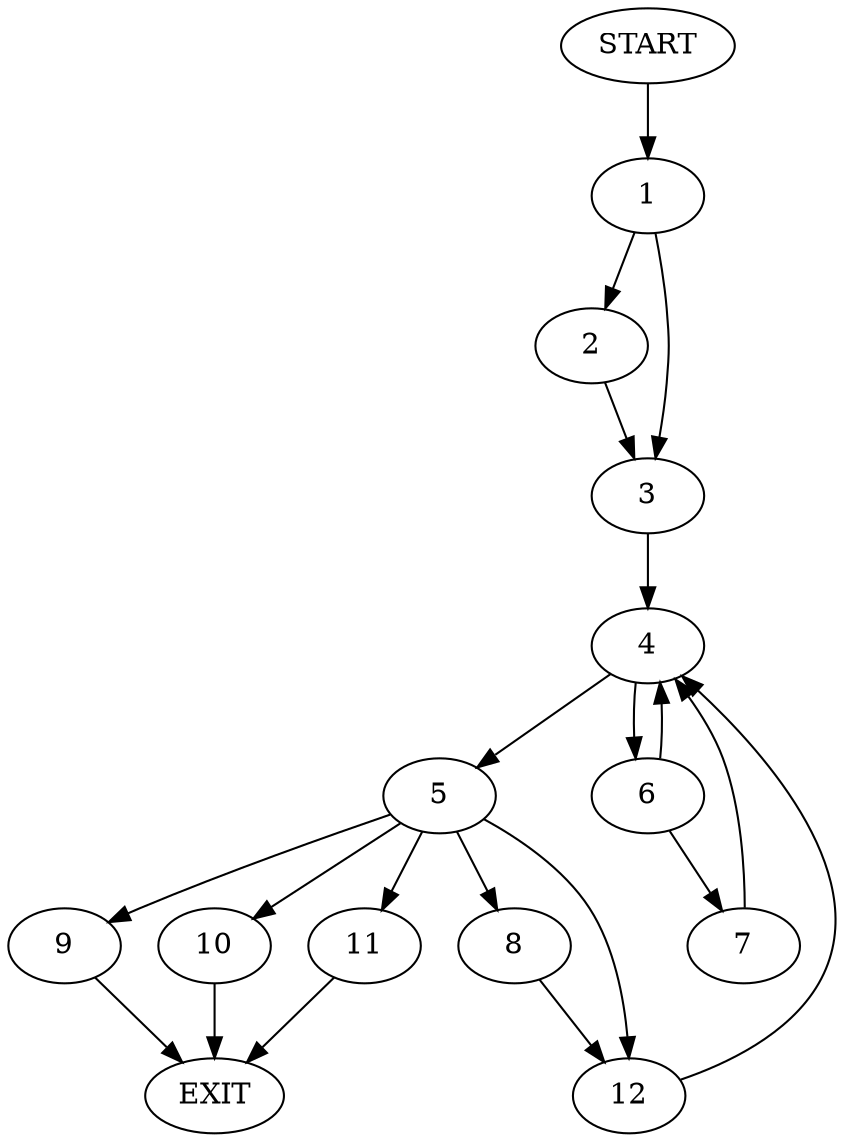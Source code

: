 digraph {
0 [label="START"]
13 [label="EXIT"]
0 -> 1
1 -> 2
1 -> 3
3 -> 4
2 -> 3
4 -> 5
4 -> 6
6 -> 7
6 -> 4
5 -> 8
5 -> 9
5 -> 10
5 -> 11
5 -> 12
7 -> 4
10 -> 13
11 -> 13
8 -> 12
12 -> 4
9 -> 13
}
